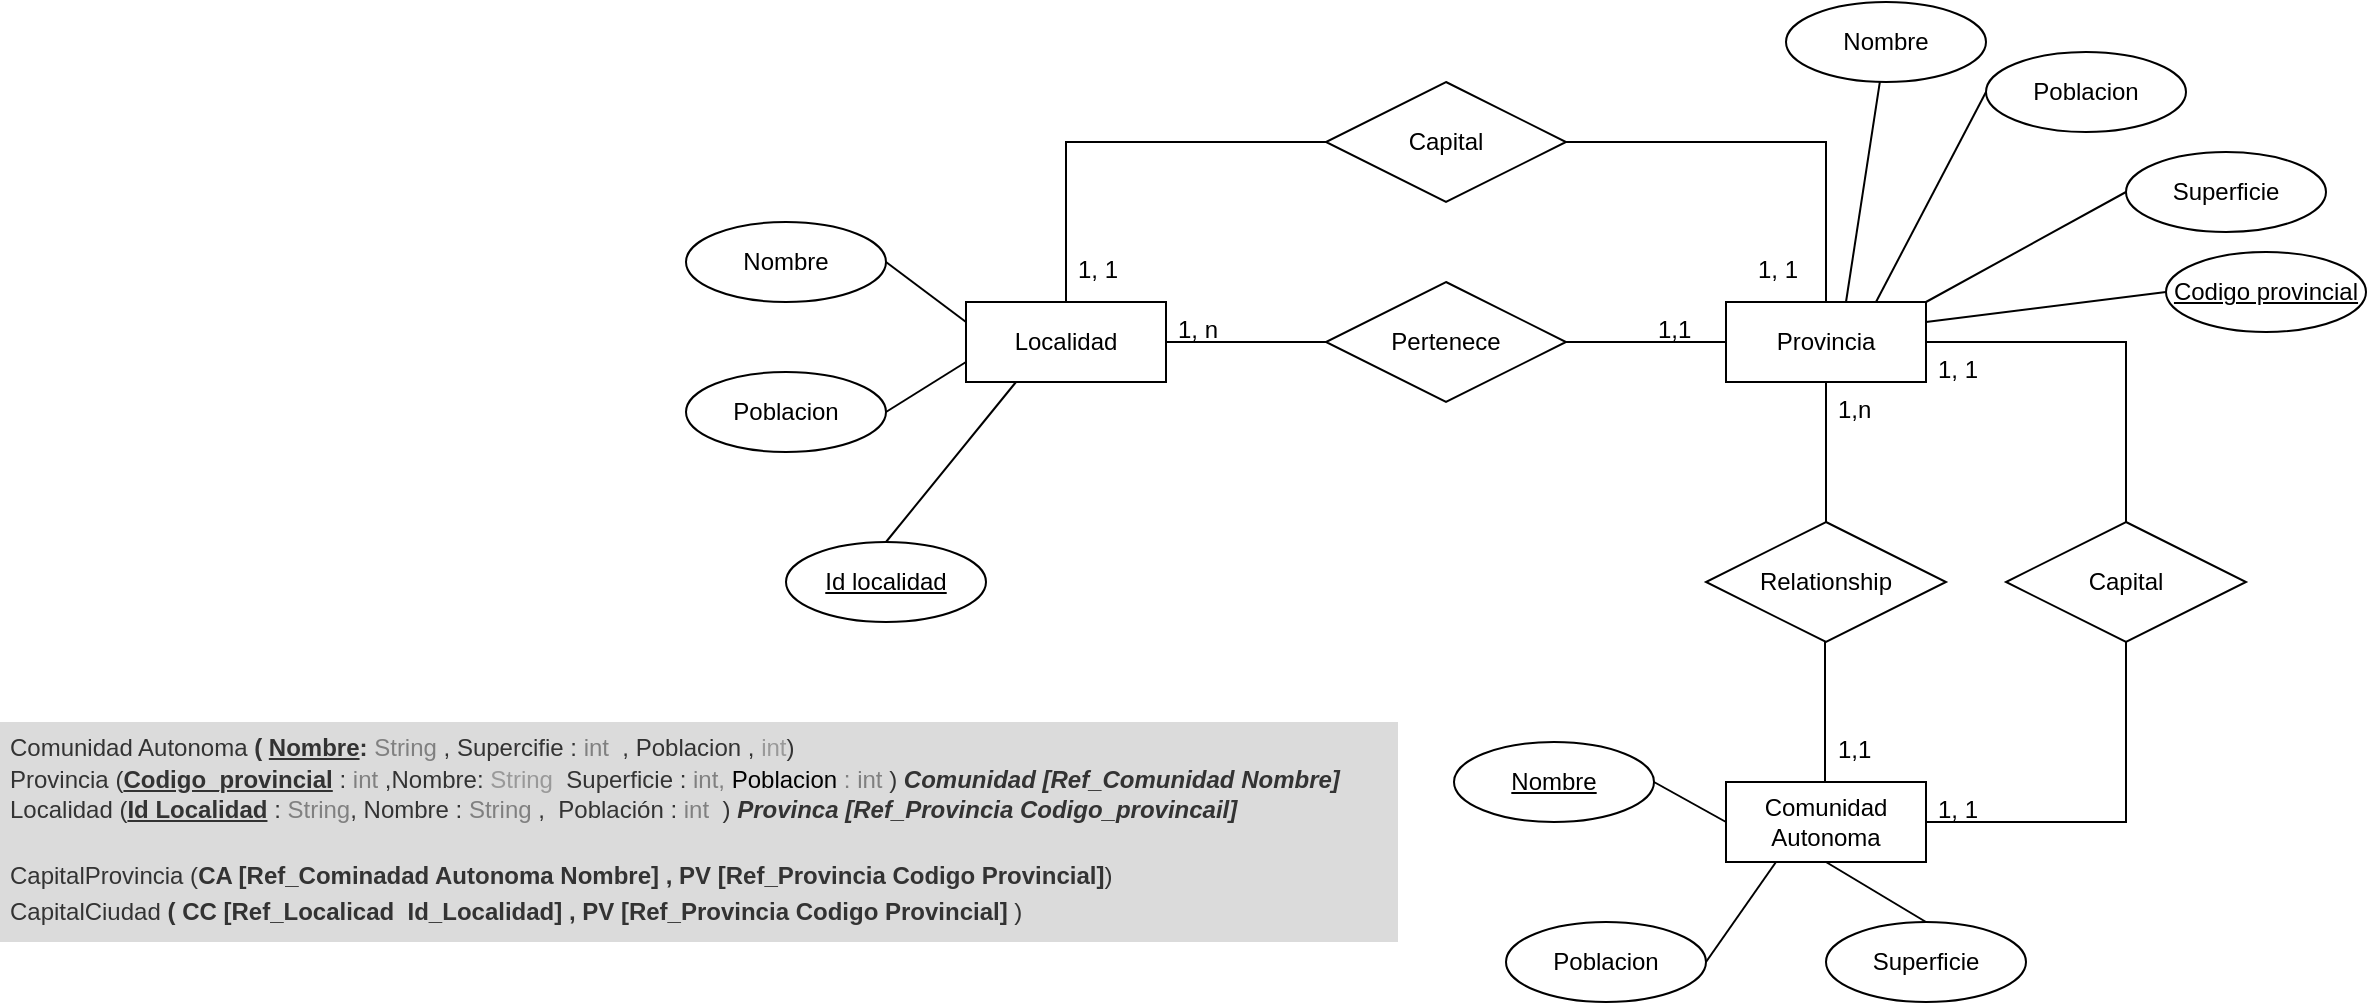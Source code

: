 <mxfile version="22.0.6" type="github">
  <diagram name="Página-1" id="O5B5RIOYgE9C8spY2SOB">
    <mxGraphModel dx="2213" dy="1920" grid="1" gridSize="10" guides="1" tooltips="1" connect="1" arrows="1" fold="1" page="1" pageScale="1" pageWidth="827" pageHeight="1169" math="0" shadow="0">
      <root>
        <mxCell id="0" />
        <mxCell id="1" parent="0" />
        <mxCell id="CCkN2sUoQMnRnyJqYmDi-1" value="Localidad" style="whiteSpace=wrap;html=1;align=center;" parent="1" vertex="1">
          <mxGeometry x="70" y="130" width="100" height="40" as="geometry" />
        </mxCell>
        <mxCell id="CCkN2sUoQMnRnyJqYmDi-2" value="Nombre" style="ellipse;whiteSpace=wrap;html=1;align=center;" parent="1" vertex="1">
          <mxGeometry x="-70" y="90" width="100" height="40" as="geometry" />
        </mxCell>
        <mxCell id="CCkN2sUoQMnRnyJqYmDi-3" value="Poblacion" style="ellipse;whiteSpace=wrap;html=1;align=center;" parent="1" vertex="1">
          <mxGeometry x="-70" y="165" width="100" height="40" as="geometry" />
        </mxCell>
        <mxCell id="CCkN2sUoQMnRnyJqYmDi-4" value="Provincia" style="whiteSpace=wrap;html=1;align=center;" parent="1" vertex="1">
          <mxGeometry x="450" y="130" width="100" height="40" as="geometry" />
        </mxCell>
        <mxCell id="CCkN2sUoQMnRnyJqYmDi-5" value="Nombre" style="ellipse;whiteSpace=wrap;html=1;align=center;" parent="1" vertex="1">
          <mxGeometry x="480" y="-20" width="100" height="40" as="geometry" />
        </mxCell>
        <mxCell id="CCkN2sUoQMnRnyJqYmDi-6" value="Poblacion" style="ellipse;whiteSpace=wrap;html=1;align=center;" parent="1" vertex="1">
          <mxGeometry x="580" y="5" width="100" height="40" as="geometry" />
        </mxCell>
        <mxCell id="CCkN2sUoQMnRnyJqYmDi-7" value="Superficie" style="ellipse;whiteSpace=wrap;html=1;align=center;" parent="1" vertex="1">
          <mxGeometry x="650" y="55" width="100" height="40" as="geometry" />
        </mxCell>
        <mxCell id="CCkN2sUoQMnRnyJqYmDi-8" value="Comunidad Autonoma" style="whiteSpace=wrap;html=1;align=center;" parent="1" vertex="1">
          <mxGeometry x="450" y="370" width="100" height="40" as="geometry" />
        </mxCell>
        <mxCell id="CCkN2sUoQMnRnyJqYmDi-10" value="Poblacion" style="ellipse;whiteSpace=wrap;html=1;align=center;" parent="1" vertex="1">
          <mxGeometry x="340" y="440" width="100" height="40" as="geometry" />
        </mxCell>
        <mxCell id="CCkN2sUoQMnRnyJqYmDi-11" value="Superficie" style="ellipse;whiteSpace=wrap;html=1;align=center;" parent="1" vertex="1">
          <mxGeometry x="500" y="440" width="100" height="40" as="geometry" />
        </mxCell>
        <mxCell id="CCkN2sUoQMnRnyJqYmDi-12" value="Codigo provincial" style="ellipse;whiteSpace=wrap;html=1;align=center;fontStyle=4;" parent="1" vertex="1">
          <mxGeometry x="670" y="105" width="100" height="40" as="geometry" />
        </mxCell>
        <mxCell id="CCkN2sUoQMnRnyJqYmDi-14" value="Pertenece" style="shape=rhombus;perimeter=rhombusPerimeter;whiteSpace=wrap;html=1;align=center;" parent="1" vertex="1">
          <mxGeometry x="250" y="120" width="120" height="60" as="geometry" />
        </mxCell>
        <mxCell id="CCkN2sUoQMnRnyJqYmDi-16" value="" style="line;strokeWidth=1;rotatable=0;dashed=0;labelPosition=right;align=left;verticalAlign=middle;spacingTop=0;spacingLeft=6;points=[];portConstraint=eastwest;" parent="1" vertex="1">
          <mxGeometry x="170" y="145" width="80" height="10" as="geometry" />
        </mxCell>
        <mxCell id="CCkN2sUoQMnRnyJqYmDi-17" value="" style="line;strokeWidth=1;rotatable=0;dashed=0;labelPosition=right;align=left;verticalAlign=middle;spacingTop=0;spacingLeft=6;points=[];portConstraint=eastwest;" parent="1" vertex="1">
          <mxGeometry x="370" y="145" width="80" height="10" as="geometry" />
        </mxCell>
        <mxCell id="CCkN2sUoQMnRnyJqYmDi-18" value="1,1" style="text;strokeColor=none;fillColor=none;spacingLeft=4;spacingRight=4;overflow=hidden;rotatable=0;points=[[0,0.5],[1,0.5]];portConstraint=eastwest;fontSize=12;whiteSpace=wrap;html=1;" parent="1" vertex="1">
          <mxGeometry x="410" y="130" width="40" height="30" as="geometry" />
        </mxCell>
        <mxCell id="CCkN2sUoQMnRnyJqYmDi-19" value="1, n" style="text;strokeColor=none;fillColor=none;spacingLeft=4;spacingRight=4;overflow=hidden;rotatable=0;points=[[0,0.5],[1,0.5]];portConstraint=eastwest;fontSize=12;whiteSpace=wrap;html=1;" parent="1" vertex="1">
          <mxGeometry x="170" y="130" width="40" height="30" as="geometry" />
        </mxCell>
        <mxCell id="CCkN2sUoQMnRnyJqYmDi-20" value="Relationship" style="shape=rhombus;perimeter=rhombusPerimeter;whiteSpace=wrap;html=1;align=center;" parent="1" vertex="1">
          <mxGeometry x="440" y="240" width="120" height="60" as="geometry" />
        </mxCell>
        <mxCell id="CCkN2sUoQMnRnyJqYmDi-23" value="" style="endArrow=none;html=1;rounded=0;entryX=0.5;entryY=1;entryDx=0;entryDy=0;exitX=0.5;exitY=0;exitDx=0;exitDy=0;" parent="1" source="CCkN2sUoQMnRnyJqYmDi-20" target="CCkN2sUoQMnRnyJqYmDi-4" edge="1">
          <mxGeometry relative="1" as="geometry">
            <mxPoint x="330" y="390" as="sourcePoint" />
            <mxPoint x="490" y="390" as="targetPoint" />
          </mxGeometry>
        </mxCell>
        <mxCell id="CCkN2sUoQMnRnyJqYmDi-24" value="" style="endArrow=none;html=1;rounded=0;entryX=0.5;entryY=1;entryDx=0;entryDy=0;exitX=0.5;exitY=0;exitDx=0;exitDy=0;" parent="1" edge="1">
          <mxGeometry relative="1" as="geometry">
            <mxPoint x="499.5" y="370" as="sourcePoint" />
            <mxPoint x="499.5" y="300" as="targetPoint" />
          </mxGeometry>
        </mxCell>
        <mxCell id="CCkN2sUoQMnRnyJqYmDi-26" value="1,n" style="text;strokeColor=none;fillColor=none;spacingLeft=4;spacingRight=4;overflow=hidden;rotatable=0;points=[[0,0.5],[1,0.5]];portConstraint=eastwest;fontSize=12;whiteSpace=wrap;html=1;" parent="1" vertex="1">
          <mxGeometry x="500" y="170" width="40" height="30" as="geometry" />
        </mxCell>
        <mxCell id="CCkN2sUoQMnRnyJqYmDi-27" value="1,1" style="text;strokeColor=none;fillColor=none;spacingLeft=4;spacingRight=4;overflow=hidden;rotatable=0;points=[[0,0.5],[1,0.5]];portConstraint=eastwest;fontSize=12;whiteSpace=wrap;html=1;" parent="1" vertex="1">
          <mxGeometry x="500" y="340" width="40" height="30" as="geometry" />
        </mxCell>
        <mxCell id="CCkN2sUoQMnRnyJqYmDi-28" value="Capital" style="shape=rhombus;perimeter=rhombusPerimeter;whiteSpace=wrap;html=1;align=center;" parent="1" vertex="1">
          <mxGeometry x="250" y="20" width="120" height="60" as="geometry" />
        </mxCell>
        <mxCell id="CCkN2sUoQMnRnyJqYmDi-29" value="Capital" style="shape=rhombus;perimeter=rhombusPerimeter;whiteSpace=wrap;html=1;align=center;" parent="1" vertex="1">
          <mxGeometry x="590" y="240" width="120" height="60" as="geometry" />
        </mxCell>
        <mxCell id="CCkN2sUoQMnRnyJqYmDi-30" value="" style="endArrow=none;html=1;rounded=0;entryX=0;entryY=0.5;entryDx=0;entryDy=0;exitX=0.5;exitY=0;exitDx=0;exitDy=0;" parent="1" source="CCkN2sUoQMnRnyJqYmDi-1" target="CCkN2sUoQMnRnyJqYmDi-28" edge="1">
          <mxGeometry relative="1" as="geometry">
            <mxPoint x="360" y="290" as="sourcePoint" />
            <mxPoint x="520" y="290" as="targetPoint" />
            <Array as="points">
              <mxPoint x="120" y="50" />
            </Array>
          </mxGeometry>
        </mxCell>
        <mxCell id="CCkN2sUoQMnRnyJqYmDi-31" value="" style="endArrow=none;html=1;rounded=0;exitX=1;exitY=0.5;exitDx=0;exitDy=0;entryX=0.5;entryY=0;entryDx=0;entryDy=0;" parent="1" source="CCkN2sUoQMnRnyJqYmDi-28" target="CCkN2sUoQMnRnyJqYmDi-4" edge="1">
          <mxGeometry relative="1" as="geometry">
            <mxPoint x="360" y="290" as="sourcePoint" />
            <mxPoint x="520" y="290" as="targetPoint" />
            <Array as="points">
              <mxPoint x="500" y="50" />
            </Array>
          </mxGeometry>
        </mxCell>
        <mxCell id="CCkN2sUoQMnRnyJqYmDi-32" value="" style="endArrow=none;html=1;rounded=0;exitX=1;exitY=0.5;exitDx=0;exitDy=0;entryX=0.5;entryY=0;entryDx=0;entryDy=0;" parent="1" source="CCkN2sUoQMnRnyJqYmDi-4" target="CCkN2sUoQMnRnyJqYmDi-29" edge="1">
          <mxGeometry relative="1" as="geometry">
            <mxPoint x="360" y="290" as="sourcePoint" />
            <mxPoint x="520" y="290" as="targetPoint" />
            <Array as="points">
              <mxPoint x="650" y="150" />
            </Array>
          </mxGeometry>
        </mxCell>
        <mxCell id="CCkN2sUoQMnRnyJqYmDi-33" value="" style="endArrow=none;html=1;rounded=0;exitX=1;exitY=0.5;exitDx=0;exitDy=0;entryX=0.5;entryY=1;entryDx=0;entryDy=0;" parent="1" source="CCkN2sUoQMnRnyJqYmDi-8" target="CCkN2sUoQMnRnyJqYmDi-29" edge="1">
          <mxGeometry relative="1" as="geometry">
            <mxPoint x="360" y="290" as="sourcePoint" />
            <mxPoint x="520" y="290" as="targetPoint" />
            <Array as="points">
              <mxPoint x="650" y="390" />
            </Array>
          </mxGeometry>
        </mxCell>
        <mxCell id="CCkN2sUoQMnRnyJqYmDi-34" value="1, 1" style="text;strokeColor=none;fillColor=none;spacingLeft=4;spacingRight=4;overflow=hidden;rotatable=0;points=[[0,0.5],[1,0.5]];portConstraint=eastwest;fontSize=12;whiteSpace=wrap;html=1;" parent="1" vertex="1">
          <mxGeometry x="550" y="150" width="40" height="30" as="geometry" />
        </mxCell>
        <mxCell id="CCkN2sUoQMnRnyJqYmDi-35" value="1, 1" style="text;strokeColor=none;fillColor=none;spacingLeft=4;spacingRight=4;overflow=hidden;rotatable=0;points=[[0,0.5],[1,0.5]];portConstraint=eastwest;fontSize=12;whiteSpace=wrap;html=1;" parent="1" vertex="1">
          <mxGeometry x="550" y="370" width="40" height="30" as="geometry" />
        </mxCell>
        <mxCell id="CCkN2sUoQMnRnyJqYmDi-36" value="1, 1" style="text;strokeColor=none;fillColor=none;spacingLeft=4;spacingRight=4;overflow=hidden;rotatable=0;points=[[0,0.5],[1,0.5]];portConstraint=eastwest;fontSize=12;whiteSpace=wrap;html=1;" parent="1" vertex="1">
          <mxGeometry x="460" y="100" width="40" height="30" as="geometry" />
        </mxCell>
        <mxCell id="CCkN2sUoQMnRnyJqYmDi-37" value="1, 1" style="text;strokeColor=none;fillColor=none;spacingLeft=4;spacingRight=4;overflow=hidden;rotatable=0;points=[[0,0.5],[1,0.5]];portConstraint=eastwest;fontSize=12;whiteSpace=wrap;html=1;" parent="1" vertex="1">
          <mxGeometry x="120" y="100" width="40" height="30" as="geometry" />
        </mxCell>
        <mxCell id="CCkN2sUoQMnRnyJqYmDi-38" value="" style="endArrow=none;html=1;rounded=0;exitX=1;exitY=0.5;exitDx=0;exitDy=0;entryX=0;entryY=0.25;entryDx=0;entryDy=0;" parent="1" source="CCkN2sUoQMnRnyJqYmDi-2" target="CCkN2sUoQMnRnyJqYmDi-1" edge="1">
          <mxGeometry relative="1" as="geometry">
            <mxPoint x="360" y="290" as="sourcePoint" />
            <mxPoint x="520" y="290" as="targetPoint" />
          </mxGeometry>
        </mxCell>
        <mxCell id="CCkN2sUoQMnRnyJqYmDi-39" value="" style="endArrow=none;html=1;rounded=0;exitX=1;exitY=0.5;exitDx=0;exitDy=0;entryX=0;entryY=0.75;entryDx=0;entryDy=0;" parent="1" source="CCkN2sUoQMnRnyJqYmDi-3" target="CCkN2sUoQMnRnyJqYmDi-1" edge="1">
          <mxGeometry relative="1" as="geometry">
            <mxPoint x="40" y="120" as="sourcePoint" />
            <mxPoint x="80" y="150" as="targetPoint" />
          </mxGeometry>
        </mxCell>
        <mxCell id="CCkN2sUoQMnRnyJqYmDi-40" value="Id localidad" style="ellipse;whiteSpace=wrap;html=1;align=center;fontStyle=4;" parent="1" vertex="1">
          <mxGeometry x="-20" y="250" width="100" height="40" as="geometry" />
        </mxCell>
        <mxCell id="CCkN2sUoQMnRnyJqYmDi-42" value="" style="endArrow=none;html=1;rounded=0;exitX=0.5;exitY=0;exitDx=0;exitDy=0;entryX=0.25;entryY=1;entryDx=0;entryDy=0;" parent="1" source="CCkN2sUoQMnRnyJqYmDi-40" target="CCkN2sUoQMnRnyJqYmDi-1" edge="1">
          <mxGeometry relative="1" as="geometry">
            <mxPoint x="360" y="290" as="sourcePoint" />
            <mxPoint x="520" y="290" as="targetPoint" />
          </mxGeometry>
        </mxCell>
        <mxCell id="CCkN2sUoQMnRnyJqYmDi-43" value="Nombre" style="ellipse;whiteSpace=wrap;html=1;align=center;fontStyle=4;" parent="1" vertex="1">
          <mxGeometry x="314" y="350" width="100" height="40" as="geometry" />
        </mxCell>
        <mxCell id="CCkN2sUoQMnRnyJqYmDi-44" value="" style="endArrow=none;html=1;rounded=0;exitX=1;exitY=0.5;exitDx=0;exitDy=0;entryX=0;entryY=0.5;entryDx=0;entryDy=0;" parent="1" source="CCkN2sUoQMnRnyJqYmDi-43" target="CCkN2sUoQMnRnyJqYmDi-8" edge="1">
          <mxGeometry relative="1" as="geometry">
            <mxPoint x="360" y="290" as="sourcePoint" />
            <mxPoint x="520" y="290" as="targetPoint" />
          </mxGeometry>
        </mxCell>
        <mxCell id="CCkN2sUoQMnRnyJqYmDi-45" value="" style="endArrow=none;html=1;rounded=0;exitX=1;exitY=0.5;exitDx=0;exitDy=0;entryX=0.25;entryY=1;entryDx=0;entryDy=0;" parent="1" source="CCkN2sUoQMnRnyJqYmDi-10" target="CCkN2sUoQMnRnyJqYmDi-8" edge="1">
          <mxGeometry relative="1" as="geometry">
            <mxPoint x="360" y="290" as="sourcePoint" />
            <mxPoint x="520" y="290" as="targetPoint" />
          </mxGeometry>
        </mxCell>
        <mxCell id="CCkN2sUoQMnRnyJqYmDi-46" value="" style="endArrow=none;html=1;rounded=0;exitX=0.5;exitY=1;exitDx=0;exitDy=0;entryX=0.5;entryY=0;entryDx=0;entryDy=0;" parent="1" source="CCkN2sUoQMnRnyJqYmDi-8" target="CCkN2sUoQMnRnyJqYmDi-11" edge="1">
          <mxGeometry relative="1" as="geometry">
            <mxPoint x="360" y="290" as="sourcePoint" />
            <mxPoint x="520" y="290" as="targetPoint" />
          </mxGeometry>
        </mxCell>
        <mxCell id="CCkN2sUoQMnRnyJqYmDi-47" value="" style="endArrow=none;html=1;rounded=0;" parent="1" target="CCkN2sUoQMnRnyJqYmDi-5" edge="1">
          <mxGeometry relative="1" as="geometry">
            <mxPoint x="510" y="130" as="sourcePoint" />
            <mxPoint x="520" y="290" as="targetPoint" />
          </mxGeometry>
        </mxCell>
        <mxCell id="CCkN2sUoQMnRnyJqYmDi-48" value="" style="endArrow=none;html=1;rounded=0;exitX=0.75;exitY=0;exitDx=0;exitDy=0;entryX=0;entryY=0.5;entryDx=0;entryDy=0;" parent="1" source="CCkN2sUoQMnRnyJqYmDi-4" target="CCkN2sUoQMnRnyJqYmDi-6" edge="1">
          <mxGeometry relative="1" as="geometry">
            <mxPoint x="360" y="290" as="sourcePoint" />
            <mxPoint x="520" y="290" as="targetPoint" />
          </mxGeometry>
        </mxCell>
        <mxCell id="CCkN2sUoQMnRnyJqYmDi-49" value="" style="endArrow=none;html=1;rounded=0;exitX=1;exitY=0;exitDx=0;exitDy=0;entryX=0;entryY=0.5;entryDx=0;entryDy=0;" parent="1" source="CCkN2sUoQMnRnyJqYmDi-4" target="CCkN2sUoQMnRnyJqYmDi-7" edge="1">
          <mxGeometry relative="1" as="geometry">
            <mxPoint x="535" y="140" as="sourcePoint" />
            <mxPoint x="635" y="64" as="targetPoint" />
          </mxGeometry>
        </mxCell>
        <mxCell id="CCkN2sUoQMnRnyJqYmDi-50" value="" style="endArrow=none;html=1;rounded=0;exitX=1;exitY=0.25;exitDx=0;exitDy=0;entryX=0;entryY=0.5;entryDx=0;entryDy=0;" parent="1" source="CCkN2sUoQMnRnyJqYmDi-4" target="CCkN2sUoQMnRnyJqYmDi-12" edge="1">
          <mxGeometry relative="1" as="geometry">
            <mxPoint x="360" y="290" as="sourcePoint" />
            <mxPoint x="520" y="290" as="targetPoint" />
          </mxGeometry>
        </mxCell>
        <mxCell id="XM5MWYEIipquem8g6SMK-1" value="&lt;h1 style=&quot;line-height: 150%;&quot;&gt;&lt;div style=&quot;border-color: var(--border-color); font-size: 12px; line-height: 130%;&quot;&gt;&lt;font style=&quot;border-color: var(--border-color);&quot;&gt;&lt;span style=&quot;border-color: var(--border-color); font-weight: 400;&quot;&gt;Comunidad Autonoma&lt;b style=&quot;border-color: var(--border-color);&quot;&gt;&amp;nbsp;( &lt;u&gt;Nombre&lt;/u&gt;&lt;/b&gt;&lt;b style=&quot;border-color: var(--border-color);&quot;&gt;:&lt;/b&gt;&lt;font style=&quot;border-color: var(--border-color);&quot; color=&quot;#808080&quot;&gt;&amp;nbsp;String&lt;/font&gt;&amp;nbsp;, Supercifie : &lt;font color=&quot;#808080&quot;&gt;int&lt;/font&gt;&amp;nbsp; , Poblacion ,&lt;font color=&quot;#999999&quot;&gt; int&lt;/font&gt;)&lt;br&gt;&lt;/span&gt;&lt;/font&gt;&lt;/div&gt;&lt;div style=&quot;border-color: var(--border-color); font-size: 12px; line-height: 130%;&quot;&gt;&lt;font style=&quot;border-color: var(--border-color);&quot;&gt;&lt;span style=&quot;border-color: var(--border-color);&quot;&gt;&lt;span style=&quot;font-weight: 400;&quot;&gt;Provincia&lt;/span&gt;&lt;span style=&quot;border-color: var(--border-color);&quot;&gt;&lt;span style=&quot;font-weight: 400;&quot;&gt;&amp;nbsp;(&lt;/span&gt;&lt;u style=&quot;&quot;&gt;Codigo_provincial&lt;/u&gt;&lt;/span&gt;&lt;span style=&quot;font-weight: 400; border-color: var(--border-color);&quot;&gt;&amp;nbsp;&lt;/span&gt;&lt;span style=&quot;font-weight: 400; border-color: var(--border-color);&quot;&gt;: &lt;font color=&quot;#808080&quot;&gt;int&lt;/font&gt;&lt;/span&gt;&lt;span style=&quot;font-weight: 400; border-color: var(--border-color);&quot;&gt;&amp;nbsp;,Nombre: &lt;font color=&quot;#999999&quot;&gt;String&lt;/font&gt;&amp;nbsp; Superficie : &lt;font color=&quot;#808080&quot;&gt;int, &lt;/font&gt;&lt;font color=&quot;#000000&quot;&gt;Poblacion&lt;/font&gt;&lt;font color=&quot;#808080&quot;&gt; : int &lt;/font&gt;&lt;/span&gt;&lt;span style=&quot;border-color: var(--border-color);&quot;&gt;&lt;span style=&quot;font-weight: 400;&quot;&gt;) &lt;/span&gt;&lt;i&gt;Comunidad [Ref_Comunidad Nombre]&lt;/i&gt;&amp;nbsp;&lt;/span&gt;&lt;br&gt;&lt;/span&gt;&lt;/font&gt;&lt;/div&gt;&lt;div style=&quot;border-color: var(--border-color); font-size: 12px; line-height: 130%;&quot;&gt;&lt;font style=&quot;border-color: var(--border-color);&quot;&gt;&lt;span style=&quot;border-color: var(--border-color); font-weight: 400;&quot;&gt;Localidad&lt;/span&gt;&lt;span style=&quot;border-color: var(--border-color);&quot;&gt;&lt;span style=&quot;font-weight: 400;&quot;&gt;&amp;nbsp;(&lt;/span&gt;&lt;u&gt;Id Localidad&lt;/u&gt;&lt;/span&gt;&lt;span style=&quot;font-weight: 400;&quot;&gt;&amp;nbsp;:&amp;nbsp;&lt;/span&gt;&lt;font style=&quot;font-weight: 400; border-color: var(--border-color);&quot; color=&quot;#808080&quot;&gt;String&lt;/font&gt;&lt;b style=&quot;font-weight: 400; border-color: var(--border-color);&quot;&gt;,&lt;/b&gt;&lt;span style=&quot;font-weight: 400;&quot;&gt;&amp;nbsp;Nombre :&amp;nbsp;&lt;/span&gt;&lt;font style=&quot;font-weight: 400; border-color: var(--border-color);&quot; color=&quot;#808080&quot;&gt;String&lt;/font&gt;&lt;span style=&quot;font-weight: 400;&quot;&gt;&amp;nbsp;,&amp;nbsp; Población :&lt;/span&gt;&lt;font style=&quot;font-weight: 400; border-color: var(--border-color);&quot; color=&quot;#808080&quot;&gt;&amp;nbsp;int&lt;/font&gt;&lt;span style=&quot;font-weight: 400;&quot;&gt;&amp;nbsp;&lt;/span&gt;&lt;span style=&quot;font-weight: 400;&quot;&gt;&amp;nbsp;) &lt;/span&gt;&lt;i&gt;Provinca [Ref_Provincia Codigo_provincail]&lt;/i&gt;&lt;/font&gt;&lt;/div&gt;&lt;div style=&quot;border-color: var(--border-color); font-size: 12px; line-height: 130%;&quot;&gt;&lt;br&gt;&lt;/div&gt;&lt;div style=&quot;border-color: var(--border-color); font-size: 12px; line-height: 150%;&quot;&gt;&lt;font style=&quot;border-color: var(--border-color);&quot;&gt;&lt;span style=&quot;border-color: var(--border-color); font-weight: 400;&quot;&gt;CapitalProvincia&lt;/span&gt;&lt;b style=&quot;font-weight: 400; border-color: var(--border-color);&quot;&gt;&amp;nbsp;(&lt;/b&gt;&lt;b style=&quot;border-color: var(--border-color);&quot;&gt;CA [Ref_Cominadad Autonoma Nombre] , PV [Ref_Provincia Codigo Provincial]&lt;/b&gt;&lt;span style=&quot;font-weight: 400;&quot;&gt;)&amp;nbsp;&lt;/span&gt;&lt;/font&gt;&lt;/div&gt;&lt;div style=&quot;border-color: var(--border-color); font-weight: 400; font-size: 12px; line-height: 150%;&quot;&gt;&lt;/div&gt;&lt;i style=&quot;border-color: var(--border-color); font-weight: 400; font-size: 12px;&quot;&gt;&lt;div style=&quot;border-color: var(--border-color); font-style: normal; line-height: 150%;&quot;&gt;&lt;font style=&quot;border-color: var(--border-color);&quot;&gt;CapitalCiudad&lt;b style=&quot;border-color: var(--border-color);&quot;&gt;&amp;nbsp;(&lt;/b&gt;&lt;b style=&quot;border-color: var(--border-color);&quot;&gt;&amp;nbsp;&lt;/b&gt;&lt;/font&gt;&lt;i style=&quot;background-color: initial; border-color: var(--border-color);&quot;&gt;&lt;b style=&quot;border-color: var(--border-color); font-style: normal;&quot;&gt;CC [Ref_Localicad&amp;nbsp; Id_Localidad] , PV [Ref_Provincia Codigo Provincial]&lt;/b&gt;&lt;/i&gt;&lt;span style=&quot;background-color: initial;&quot;&gt;&amp;nbsp;)&lt;/span&gt;&lt;/div&gt;&lt;/i&gt;&lt;/h1&gt;" style="text;html=1;strokeColor=none;fillColor=#dbdbdb;spacing=5;spacingTop=-20;whiteSpace=wrap;overflow=hidden;rounded=0;fontColor=#333333;" parent="1" vertex="1">
          <mxGeometry x="-413" y="340" width="699" height="110" as="geometry" />
        </mxCell>
      </root>
    </mxGraphModel>
  </diagram>
</mxfile>
